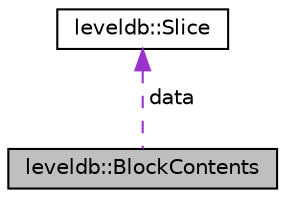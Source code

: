 digraph "leveldb::BlockContents"
{
  edge [fontname="Helvetica",fontsize="10",labelfontname="Helvetica",labelfontsize="10"];
  node [fontname="Helvetica",fontsize="10",shape=record];
  Node1 [label="leveldb::BlockContents",height=0.2,width=0.4,color="black", fillcolor="grey75", style="filled" fontcolor="black"];
  Node2 -> Node1 [dir="back",color="darkorchid3",fontsize="10",style="dashed",label=" data" ];
  Node2 [label="leveldb::Slice",height=0.2,width=0.4,color="black", fillcolor="white", style="filled",URL="$classleveldb_1_1_slice.html"];
}
